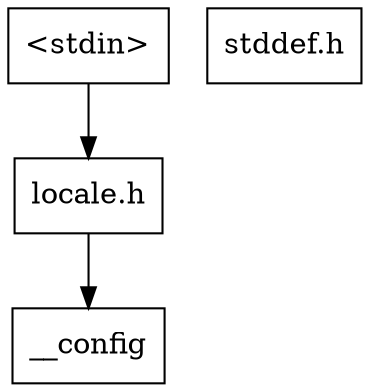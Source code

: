 digraph "dependencies" {
  header_0 [ shape="box", label="\<stdin\>" ];
  header_1 [ shape="box", label="locale.h" ];
  header_12 [ shape="box", label="stddef.h" ];
  header_2 [ shape="box", label="__config" ];
  header_0 -> header_1;
  header_1 -> header_2;
}